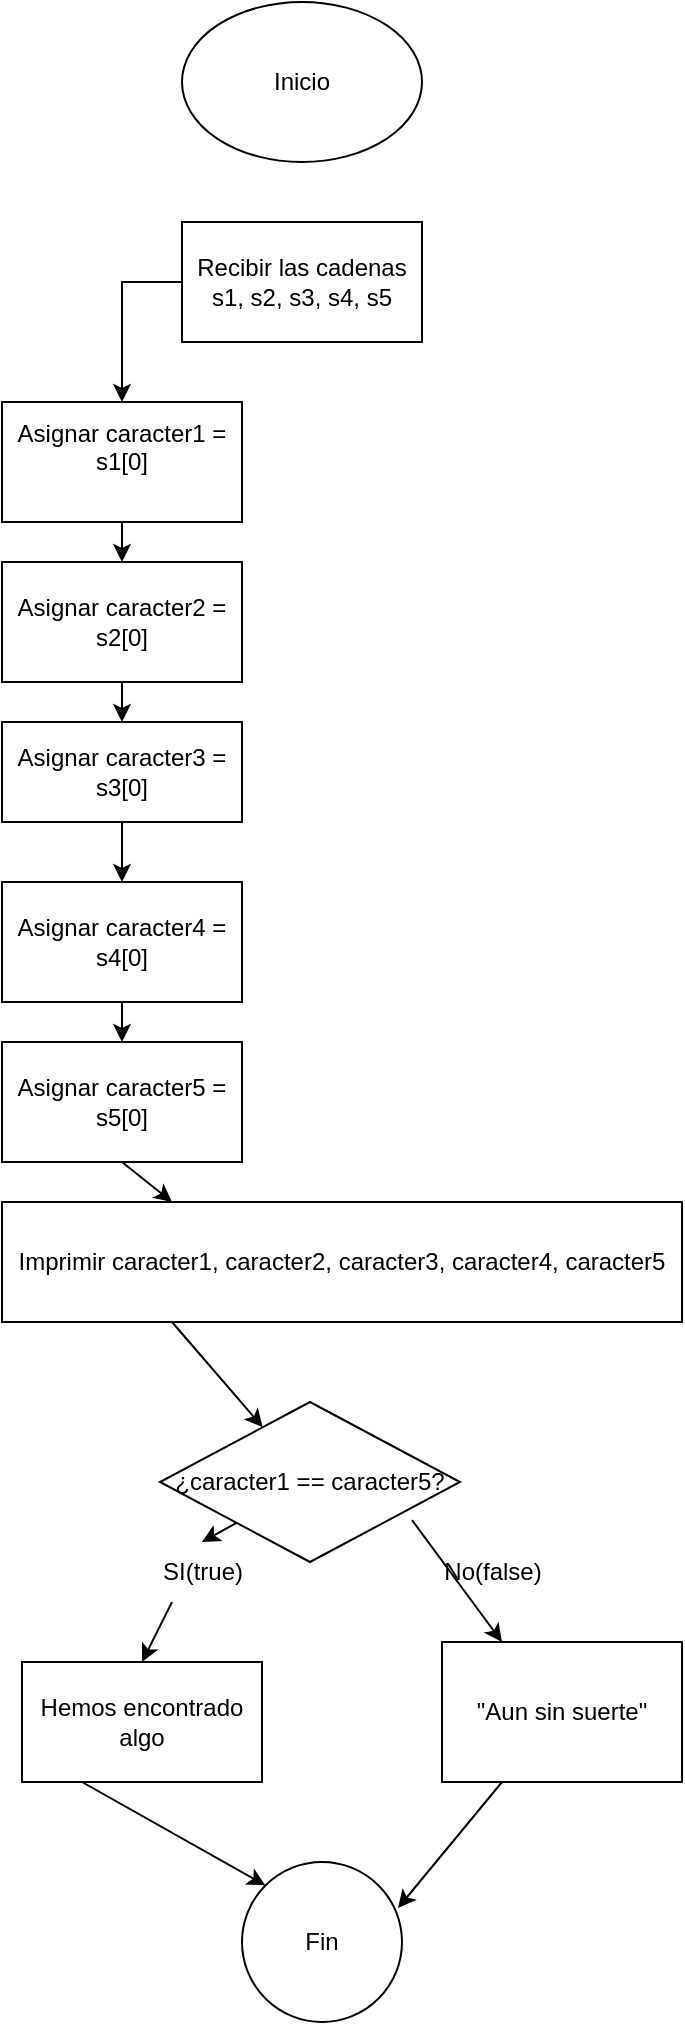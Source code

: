 <mxfile version="24.6.1" type="device">
  <diagram name="Página-1" id="Q6ydwFMTcKRJ_GIi0eHF">
    <mxGraphModel dx="2103" dy="1001" grid="1" gridSize="10" guides="1" tooltips="1" connect="1" arrows="1" fold="1" page="1" pageScale="1" pageWidth="827" pageHeight="1169" math="0" shadow="0">
      <root>
        <mxCell id="0" />
        <mxCell id="1" parent="0" />
        <mxCell id="Cdoh_M3jK3NYnCB_W6IV-1" value="Inicio" style="ellipse;whiteSpace=wrap;html=1;" parent="1" vertex="1">
          <mxGeometry x="350" y="20" width="120" height="80" as="geometry" />
        </mxCell>
        <mxCell id="Cdoh_M3jK3NYnCB_W6IV-11" style="edgeStyle=orthogonalEdgeStyle;rounded=0;orthogonalLoop=1;jettySize=auto;html=1;exitX=0;exitY=0.5;exitDx=0;exitDy=0;entryX=0.5;entryY=0;entryDx=0;entryDy=0;" parent="1" source="Cdoh_M3jK3NYnCB_W6IV-2" target="Cdoh_M3jK3NYnCB_W6IV-3" edge="1">
          <mxGeometry relative="1" as="geometry" />
        </mxCell>
        <mxCell id="Cdoh_M3jK3NYnCB_W6IV-2" value="Recibir las cadenas s1, s2, s3, s4, s5" style="whiteSpace=wrap;html=1;" parent="1" vertex="1">
          <mxGeometry x="350" y="130" width="120" height="60" as="geometry" />
        </mxCell>
        <mxCell id="Cdoh_M3jK3NYnCB_W6IV-12" style="edgeStyle=orthogonalEdgeStyle;rounded=0;orthogonalLoop=1;jettySize=auto;html=1;exitX=0.5;exitY=1;exitDx=0;exitDy=0;entryX=0.5;entryY=0;entryDx=0;entryDy=0;" parent="1" source="Cdoh_M3jK3NYnCB_W6IV-3" target="Cdoh_M3jK3NYnCB_W6IV-4" edge="1">
          <mxGeometry relative="1" as="geometry" />
        </mxCell>
        <mxCell id="Cdoh_M3jK3NYnCB_W6IV-3" value="&#xa;Asignar caracter1 = s1[0]&#xa;&#xa;" style="whiteSpace=wrap;html=1;" parent="1" vertex="1">
          <mxGeometry x="260" y="220" width="120" height="60" as="geometry" />
        </mxCell>
        <mxCell id="Cdoh_M3jK3NYnCB_W6IV-13" style="edgeStyle=orthogonalEdgeStyle;rounded=0;orthogonalLoop=1;jettySize=auto;html=1;exitX=0.5;exitY=1;exitDx=0;exitDy=0;entryX=0.5;entryY=0;entryDx=0;entryDy=0;" parent="1" source="Cdoh_M3jK3NYnCB_W6IV-4" target="Cdoh_M3jK3NYnCB_W6IV-5" edge="1">
          <mxGeometry relative="1" as="geometry" />
        </mxCell>
        <mxCell id="Cdoh_M3jK3NYnCB_W6IV-4" value="Asignar caracter2 = s2[0]" style="whiteSpace=wrap;html=1;" parent="1" vertex="1">
          <mxGeometry x="260" y="300" width="120" height="60" as="geometry" />
        </mxCell>
        <mxCell id="Cdoh_M3jK3NYnCB_W6IV-14" style="edgeStyle=none;rounded=0;orthogonalLoop=1;jettySize=auto;html=1;exitX=0.5;exitY=1;exitDx=0;exitDy=0;" parent="1" source="Cdoh_M3jK3NYnCB_W6IV-5" target="Cdoh_M3jK3NYnCB_W6IV-6" edge="1">
          <mxGeometry relative="1" as="geometry" />
        </mxCell>
        <mxCell id="Cdoh_M3jK3NYnCB_W6IV-5" value="Asignar caracter3 = s3[0]" style="whiteSpace=wrap;html=1;" parent="1" vertex="1">
          <mxGeometry x="260" y="380" width="120" height="50" as="geometry" />
        </mxCell>
        <mxCell id="Cdoh_M3jK3NYnCB_W6IV-15" style="edgeStyle=none;rounded=0;orthogonalLoop=1;jettySize=auto;html=1;exitX=0.5;exitY=1;exitDx=0;exitDy=0;entryX=0.5;entryY=0;entryDx=0;entryDy=0;" parent="1" source="Cdoh_M3jK3NYnCB_W6IV-6" target="Cdoh_M3jK3NYnCB_W6IV-7" edge="1">
          <mxGeometry relative="1" as="geometry" />
        </mxCell>
        <mxCell id="Cdoh_M3jK3NYnCB_W6IV-6" value="Asignar caracter4 = s4[0]" style="whiteSpace=wrap;html=1;" parent="1" vertex="1">
          <mxGeometry x="260" y="460" width="120" height="60" as="geometry" />
        </mxCell>
        <mxCell id="Cdoh_M3jK3NYnCB_W6IV-16" style="edgeStyle=none;rounded=0;orthogonalLoop=1;jettySize=auto;html=1;exitX=0.5;exitY=1;exitDx=0;exitDy=0;entryX=0.25;entryY=0;entryDx=0;entryDy=0;" parent="1" source="Cdoh_M3jK3NYnCB_W6IV-7" target="Cdoh_M3jK3NYnCB_W6IV-9" edge="1">
          <mxGeometry relative="1" as="geometry" />
        </mxCell>
        <mxCell id="Cdoh_M3jK3NYnCB_W6IV-7" value="Asignar caracter5 = s5[0]" style="whiteSpace=wrap;html=1;" parent="1" vertex="1">
          <mxGeometry x="260" y="540" width="120" height="60" as="geometry" />
        </mxCell>
        <mxCell id="Cdoh_M3jK3NYnCB_W6IV-17" style="edgeStyle=none;rounded=0;orthogonalLoop=1;jettySize=auto;html=1;exitX=0.25;exitY=1;exitDx=0;exitDy=0;" parent="1" source="Cdoh_M3jK3NYnCB_W6IV-9" target="2CRDI-aaerTujheY367D-1" edge="1">
          <mxGeometry relative="1" as="geometry">
            <mxPoint x="372.5" y="720" as="targetPoint" />
          </mxGeometry>
        </mxCell>
        <mxCell id="Cdoh_M3jK3NYnCB_W6IV-9" value="Imprimir caracter1, caracter2, caracter3, caracter4, caracter5" style="whiteSpace=wrap;html=1;" parent="1" vertex="1">
          <mxGeometry x="260" y="620" width="340" height="60" as="geometry" />
        </mxCell>
        <mxCell id="Cdoh_M3jK3NYnCB_W6IV-21" style="edgeStyle=none;rounded=0;orthogonalLoop=1;jettySize=auto;html=1;exitX=0.25;exitY=1;exitDx=0;exitDy=0;entryX=0.5;entryY=0;entryDx=0;entryDy=0;" parent="1" source="Cdoh_M3jK3NYnCB_W6IV-18" target="Cdoh_M3jK3NYnCB_W6IV-20" edge="1">
          <mxGeometry relative="1" as="geometry" />
        </mxCell>
        <mxCell id="Cdoh_M3jK3NYnCB_W6IV-22" style="edgeStyle=none;rounded=0;orthogonalLoop=1;jettySize=auto;html=1;exitX=0.84;exitY=0.738;exitDx=0;exitDy=0;entryX=0.25;entryY=0;entryDx=0;entryDy=0;exitPerimeter=0;" parent="1" source="2CRDI-aaerTujheY367D-1" target="Cdoh_M3jK3NYnCB_W6IV-23" edge="1">
          <mxGeometry relative="1" as="geometry">
            <mxPoint x="490" y="840" as="targetPoint" />
            <mxPoint x="447.5" y="780" as="sourcePoint" />
          </mxGeometry>
        </mxCell>
        <mxCell id="Cdoh_M3jK3NYnCB_W6IV-19" value="No(false)" style="text;html=1;align=center;verticalAlign=middle;resizable=0;points=[];autosize=1;strokeColor=none;fillColor=none;" parent="1" vertex="1">
          <mxGeometry x="470" y="790" width="70" height="30" as="geometry" />
        </mxCell>
        <mxCell id="Cdoh_M3jK3NYnCB_W6IV-26" style="edgeStyle=none;rounded=0;orthogonalLoop=1;jettySize=auto;html=1;exitX=0.25;exitY=1;exitDx=0;exitDy=0;entryX=0;entryY=0;entryDx=0;entryDy=0;" parent="1" source="Cdoh_M3jK3NYnCB_W6IV-20" target="2CRDI-aaerTujheY367D-2" edge="1">
          <mxGeometry relative="1" as="geometry">
            <mxPoint x="336.96" y="951.98" as="targetPoint" />
          </mxGeometry>
        </mxCell>
        <mxCell id="Cdoh_M3jK3NYnCB_W6IV-20" value="Hemos encontrado algo" style="whiteSpace=wrap;html=1;" parent="1" vertex="1">
          <mxGeometry x="270" y="850" width="120" height="60" as="geometry" />
        </mxCell>
        <mxCell id="Cdoh_M3jK3NYnCB_W6IV-23" value="&quot;Aun sin suerte&quot;" style="whiteSpace=wrap;html=1;" parent="1" vertex="1">
          <mxGeometry x="480" y="840" width="120" height="70" as="geometry" />
        </mxCell>
        <mxCell id="Cdoh_M3jK3NYnCB_W6IV-24" value="" style="edgeStyle=none;rounded=0;orthogonalLoop=1;jettySize=auto;html=1;entryX=0.5;entryY=0;entryDx=0;entryDy=0;" parent="1" source="2CRDI-aaerTujheY367D-1" target="Cdoh_M3jK3NYnCB_W6IV-18" edge="1">
          <mxGeometry relative="1" as="geometry">
            <mxPoint x="370" y="780" as="sourcePoint" />
            <mxPoint x="330" y="850" as="targetPoint" />
          </mxGeometry>
        </mxCell>
        <mxCell id="Cdoh_M3jK3NYnCB_W6IV-18" value="SI(true)" style="text;html=1;align=center;verticalAlign=middle;resizable=0;points=[];autosize=1;strokeColor=none;fillColor=none;" parent="1" vertex="1">
          <mxGeometry x="330" y="790" width="60" height="30" as="geometry" />
        </mxCell>
        <mxCell id="Cdoh_M3jK3NYnCB_W6IV-28" style="edgeStyle=none;rounded=0;orthogonalLoop=1;jettySize=auto;html=1;exitX=0.25;exitY=1;exitDx=0;exitDy=0;entryX=0.975;entryY=0.288;entryDx=0;entryDy=0;entryPerimeter=0;" parent="1" source="Cdoh_M3jK3NYnCB_W6IV-23" target="2CRDI-aaerTujheY367D-2" edge="1">
          <mxGeometry relative="1" as="geometry">
            <mxPoint x="417.96" y="989" as="targetPoint" />
          </mxGeometry>
        </mxCell>
        <mxCell id="2CRDI-aaerTujheY367D-1" value="¿caracter1 == caracter5?" style="rhombus;whiteSpace=wrap;html=1;" vertex="1" parent="1">
          <mxGeometry x="339" y="720" width="150" height="80" as="geometry" />
        </mxCell>
        <mxCell id="2CRDI-aaerTujheY367D-2" value="Fin" style="ellipse;whiteSpace=wrap;html=1;" vertex="1" parent="1">
          <mxGeometry x="380" y="950" width="80" height="80" as="geometry" />
        </mxCell>
      </root>
    </mxGraphModel>
  </diagram>
</mxfile>
